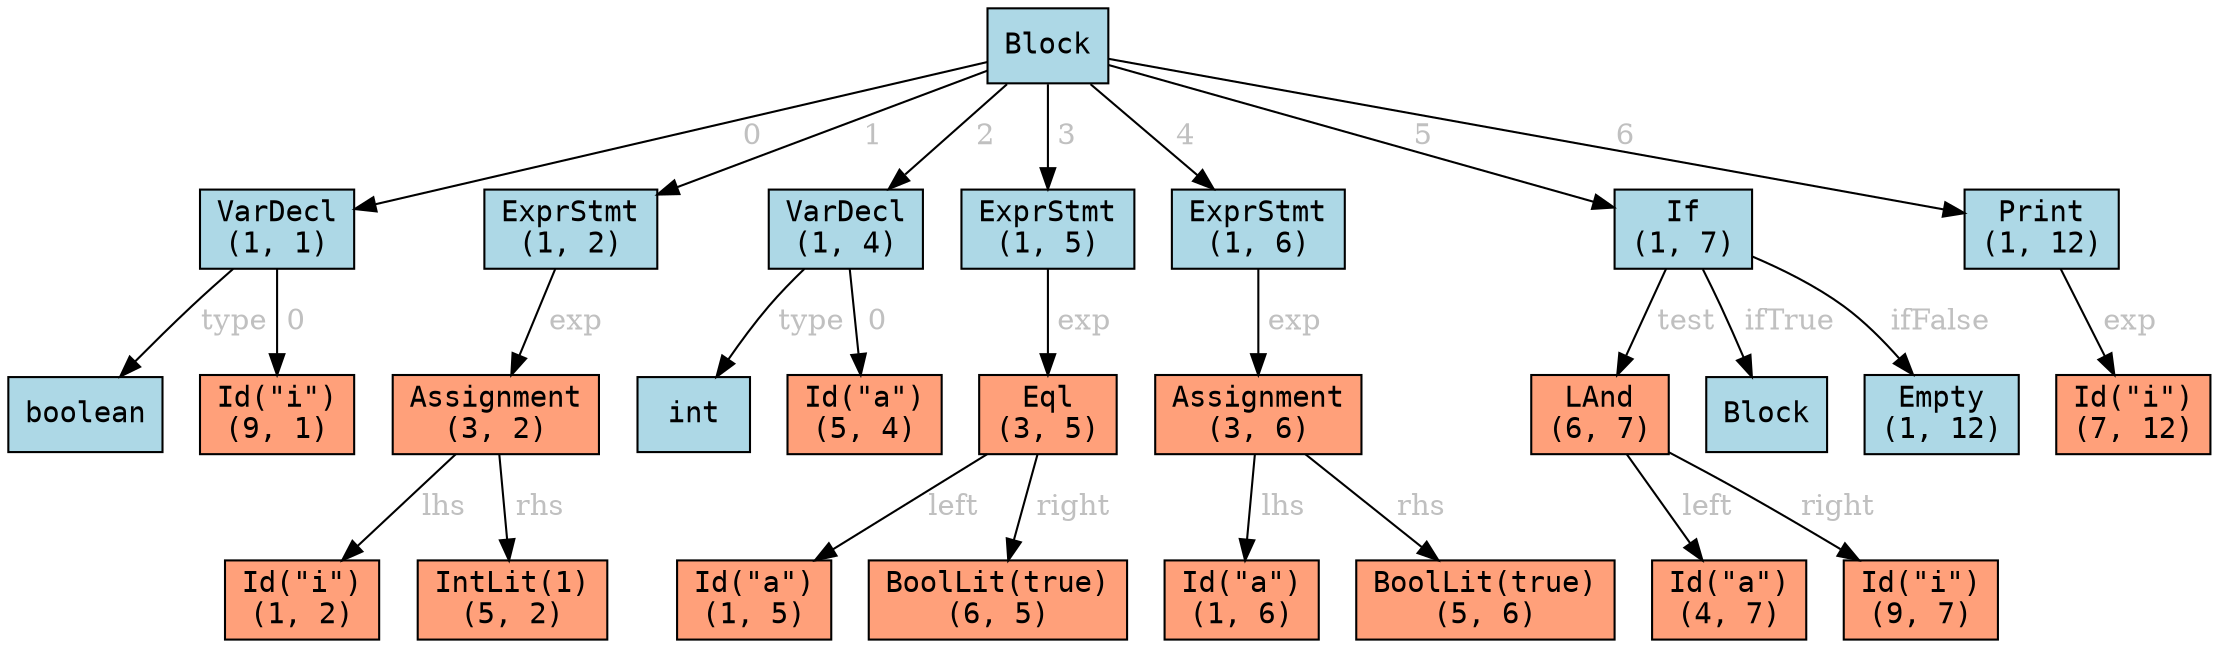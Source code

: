 digraph AST {
node [shape=box style=filled fontname=Courier];
0[label="Block" fillcolor="lightblue"];0 -> 1[label=" 0", fontcolor="gray"];
1[label="VarDecl\n(1, 1)" fillcolor="lightblue"];1 -> 2[label=" type", fontcolor="gray"];
2[label="boolean" fillcolor="lightblue"];1 -> 3[label=" 0", fontcolor="gray"];
3[label="Id(\"i\")\n(9, 1)" fillcolor="lightsalmon"];0 -> 4[label=" 1", fontcolor="gray"];
4[label="ExprStmt\n(1, 2)" fillcolor="lightblue"];4 -> 5[label=" exp", fontcolor="gray"];
5[label="Assignment\n(3, 2)" fillcolor="lightsalmon"];5 -> 6[label=" lhs", fontcolor="gray"];
6[label="Id(\"i\")\n(1, 2)" fillcolor="lightsalmon"];5 -> 7[label=" rhs", fontcolor="gray"];
7[label="IntLit(1)\n(5, 2)" fillcolor="lightsalmon"];0 -> 8[label=" 2", fontcolor="gray"];
8[label="VarDecl\n(1, 4)" fillcolor="lightblue"];8 -> 9[label=" type", fontcolor="gray"];
9[label="int" fillcolor="lightblue"];8 -> 10[label=" 0", fontcolor="gray"];
10[label="Id(\"a\")\n(5, 4)" fillcolor="lightsalmon"];0 -> 11[label=" 3", fontcolor="gray"];
11[label="ExprStmt\n(1, 5)" fillcolor="lightblue"];11 -> 12[label=" exp", fontcolor="gray"];
12[label="Eql\n(3, 5)" fillcolor="lightsalmon"];12 -> 13[label=" left", fontcolor="gray"];
13[label="Id(\"a\")\n(1, 5)" fillcolor="lightsalmon"];12 -> 14[label=" right", fontcolor="gray"];
14[label="BoolLit(true)\n(6, 5)" fillcolor="lightsalmon"];0 -> 15[label=" 4", fontcolor="gray"];
15[label="ExprStmt\n(1, 6)" fillcolor="lightblue"];15 -> 16[label=" exp", fontcolor="gray"];
16[label="Assignment\n(3, 6)" fillcolor="lightsalmon"];16 -> 17[label=" lhs", fontcolor="gray"];
17[label="Id(\"a\")\n(1, 6)" fillcolor="lightsalmon"];16 -> 18[label=" rhs", fontcolor="gray"];
18[label="BoolLit(true)\n(5, 6)" fillcolor="lightsalmon"];0 -> 19[label=" 5", fontcolor="gray"];
19[label="If\n(1, 7)" fillcolor="lightblue"];19 -> 20[label=" test", fontcolor="gray"];
20[label="LAnd\n(6, 7)" fillcolor="lightsalmon"];20 -> 21[label=" left", fontcolor="gray"];
21[label="Id(\"a\")\n(4, 7)" fillcolor="lightsalmon"];20 -> 22[label=" right", fontcolor="gray"];
22[label="Id(\"i\")\n(9, 7)" fillcolor="lightsalmon"];19 -> 23[label=" ifTrue", fontcolor="gray"];
23[label="Block" fillcolor="lightblue"];19 -> 24[label=" ifFalse", fontcolor="gray"];
24[label="Empty\n(1, 12)" fillcolor="lightblue"];0 -> 25[label=" 6", fontcolor="gray"];
25[label="Print\n(1, 12)" fillcolor="lightblue"];25 -> 26[label=" exp", fontcolor="gray"];
26[label="Id(\"i\")\n(7, 12)" fillcolor="lightsalmon"];}

